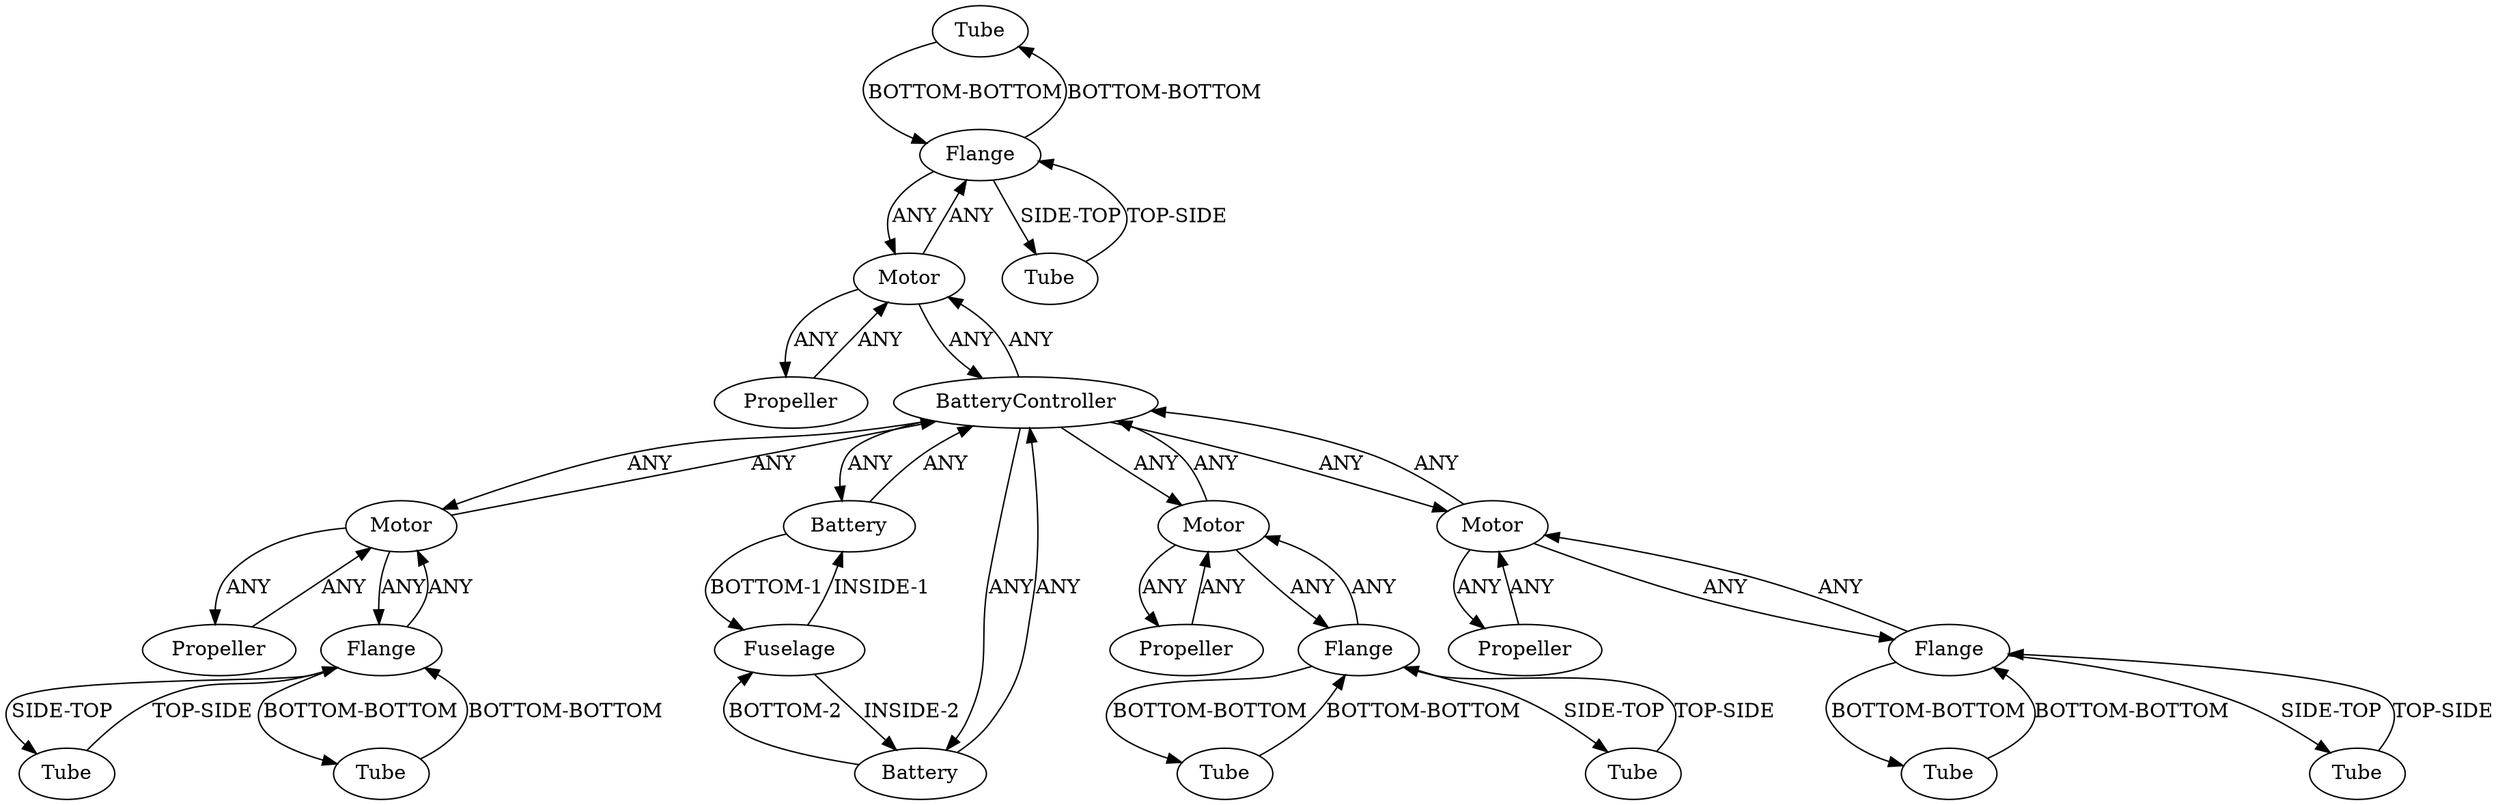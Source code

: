 /* Created by igraph 0.10.2 */
digraph {
  0 [
    instance=Tube_instance_1
    label=Tube
  ];
  1 [
    instance=Motor_instance_1
    label=Motor
  ];
  2 [
    instance=Tube_instance_2
    label=Tube
  ];
  3 [
    instance=Tube_instance_3
    label=Tube
  ];
  4 [
    instance=Propeller_instance_1
    label=Propeller
  ];
  5 [
    instance=Tube_instance_4
    label=Tube
  ];
  6 [
    instance=Battery_instance_1
    label=Battery
  ];
  7 [
    instance=Motor_instance_2
    label=Motor
  ];
  8 [
    instance=Flange_instance_1
    label=Flange
  ];
  9 [
    instance=Fuselage_instance_1
    label=Fuselage
  ];
  10 [
    instance=Tube_instance_5
    label=Tube
  ];
  11 [
    instance=Tube_instance_6
    label=Tube
  ];
  12 [
    instance=BatteryController_instance_1
    label=BatteryController
  ];
  13 [
    instance=Motor_instance_3
    label=Motor
  ];
  14 [
    instance=Flange_instance_2
    label=Flange
  ];
  15 [
    instance=Propeller_instance_2
    label=Propeller
  ];
  16 [
    instance=Flange_instance_3
    label=Flange
  ];
  17 [
    instance=Propeller_instance_3
    label=Propeller
  ];
  18 [
    instance=Battery_instance_2
    label=Battery
  ];
  19 [
    instance=Propeller_instance_4
    label=Propeller
  ];
  20 [
    instance=Motor_instance_4
    label=Motor
  ];
  21 [
    instance=Flange_instance_4
    label=Flange
  ];
  22 [
    instance=Tube_instance_7
    label=Tube
  ];
  23 [
    instance=Tube_instance_8
    label=Tube
  ];

  0 -> 14 [
    label="BOTTOM-BOTTOM"
  ];
  1 -> 12 [
    label=ANY
  ];
  1 -> 15 [
    label=ANY
  ];
  1 -> 21 [
    label=ANY
  ];
  2 -> 21 [
    label="TOP-SIDE"
  ];
  3 -> 16 [
    label="BOTTOM-BOTTOM"
  ];
  4 -> 7 [
    label=ANY
  ];
  5 -> 21 [
    label="BOTTOM-BOTTOM"
  ];
  6 -> 9 [
    label="BOTTOM-1"
  ];
  6 -> 12 [
    label=ANY
  ];
  7 -> 12 [
    label=ANY
  ];
  7 -> 14 [
    label=ANY
  ];
  7 -> 4 [
    label=ANY
  ];
  8 -> 10 [
    label="BOTTOM-BOTTOM"
  ];
  8 -> 11 [
    label="SIDE-TOP"
  ];
  8 -> 13 [
    label=ANY
  ];
  9 -> 18 [
    label="INSIDE-2"
  ];
  9 -> 6 [
    label="INSIDE-1"
  ];
  10 -> 8 [
    label="BOTTOM-BOTTOM"
  ];
  11 -> 8 [
    label="TOP-SIDE"
  ];
  12 -> 1 [
    label=ANY
  ];
  12 -> 18 [
    label=ANY
  ];
  12 -> 20 [
    label=ANY
  ];
  12 -> 6 [
    label=ANY
  ];
  12 -> 13 [
    label=ANY
  ];
  12 -> 7 [
    label=ANY
  ];
  13 -> 8 [
    label=ANY
  ];
  13 -> 19 [
    label=ANY
  ];
  13 -> 12 [
    label=ANY
  ];
  14 -> 22 [
    label="SIDE-TOP"
  ];
  14 -> 0 [
    label="BOTTOM-BOTTOM"
  ];
  14 -> 7 [
    label=ANY
  ];
  15 -> 1 [
    label=ANY
  ];
  16 -> 3 [
    label="BOTTOM-BOTTOM"
  ];
  16 -> 23 [
    label="SIDE-TOP"
  ];
  16 -> 20 [
    label=ANY
  ];
  17 -> 20 [
    label=ANY
  ];
  18 -> 9 [
    label="BOTTOM-2"
  ];
  18 -> 12 [
    label=ANY
  ];
  19 -> 13 [
    label=ANY
  ];
  20 -> 17 [
    label=ANY
  ];
  20 -> 16 [
    label=ANY
  ];
  20 -> 12 [
    label=ANY
  ];
  21 -> 1 [
    label=ANY
  ];
  21 -> 2 [
    label="SIDE-TOP"
  ];
  21 -> 5 [
    label="BOTTOM-BOTTOM"
  ];
  22 -> 14 [
    label="TOP-SIDE"
  ];
  23 -> 16 [
    label="TOP-SIDE"
  ];
}

